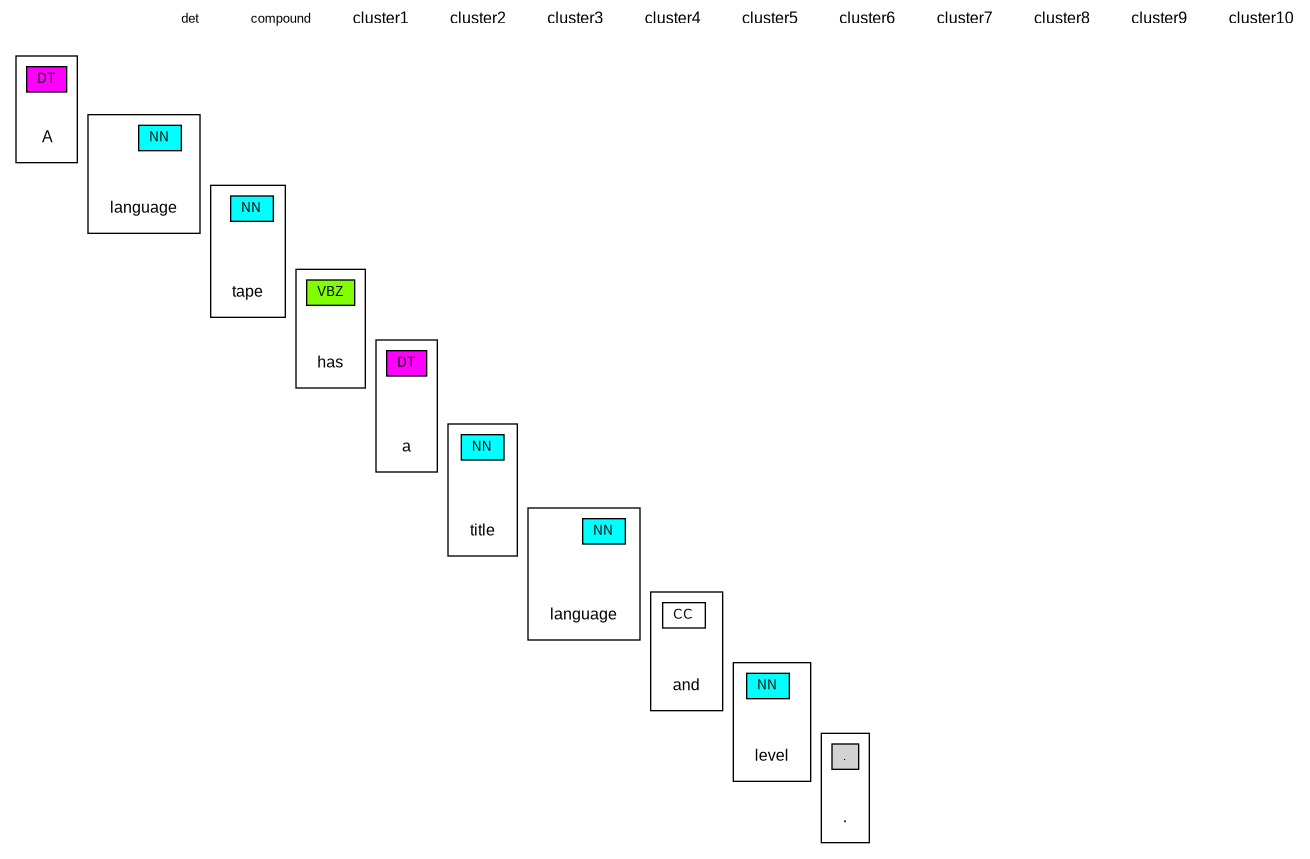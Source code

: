 @startuml
digraph g {
    graph [nodesep=0.2 ranksep=0.1]
    node [shape=none fontname=arial fontsize=12 style=filled fillcolor=white width=0.1 height=0]
    edge [style=invis]

    subgraph cluster1 {
        p1 [label=DT shape=box fontsize=10 fillcolor=MAGENTA]
        w1 [label=A]
        p1 -> w1
    }
    subgraph cluster2 {
        p2 [label=NN shape=box fontsize=10 fillcolor=CYAN]
        w2 [label=language]
        p2 -> w2
    }
    subgraph cluster3 {
        p3 [label=NN shape=box fontsize=10 fillcolor=CYAN]
        w3 [label=tape]
        p3 -> w3
    }
    subgraph cluster4 {
        p4 [label=VBZ shape=box fontsize=10 fillcolor=CHARTREUSE]
        w4 [label=has]
        p4 -> w4
    }
    subgraph cluster5 {
        p5 [label=DT shape=box fontsize=10 fillcolor=MAGENTA]
        w5 [label=a]
        p5 -> w5
    }
    subgraph cluster6 {
        p6 [label=NN shape=box fontsize=10 fillcolor=CYAN]
        w6 [label=title]
        p6 -> w6
    }
    subgraph cluster7 {
        p7 [label=NN shape=box fontsize=10 fillcolor=CYAN]
        w7 [label=language]
        p7 -> w7
    }
    subgraph cluster8 {
        p8 [label=CC shape=box fontsize=10 fillcolor=WHITE]
        w8 [label=and]
        p8 -> w8
    }
    subgraph cluster9 {
        p9 [label=NN shape=box fontsize=10 fillcolor=CYAN]
        w9 [label=level]
        p9 -> w9
    }
    subgraph cluster10 {
        p10 [label="." shape=box fontsize=10 fillcolor=LIGHTGREY]
        w10 [label="."]
        p10 -> w10
    }
    // glue together
    w1 -> w2 -> w3 -> w4 -> w5 -> w6 -> w7 -> w8 -> w9 -> w10
    //rank=same {w1, w2, w3, w4, w5, w6, w7, w8, w9, w10}
    p1 -> p2 -> p3 -> p4 -> p5 -> p6 -> p7 -> p8 -> p9 -> p10
    //rank=same {p1, p2, p3, p4, p5, p6, p7, p8, p9, p10}
    rank=same {cluster1, cluster2, cluster3, cluster4, cluster5, cluster6, cluster7, cluster8, cluster9, cluster10}

edge [fontsize=10 fontname=arial color=GREY]
node [fontsize=10]
rank=min {
e3_1 [label=det]
e3_2 [label=compound]
}
p3 -> e3_1:e[arrowhead=none]; e3_1:w  -> p1
p3 -> e3_2:e; e3_2:w -> p2
p3 -> p4 [label=nsubj dir=back]
p4 -> p7 [label=dobj]
p5 -> p7 [label=det dir=back]
p6 -> p7 [label=compound dir=back]
p7 -> p8 [label=cc]
p7 -> p9 [label="conj:and"]
}
@enduml
